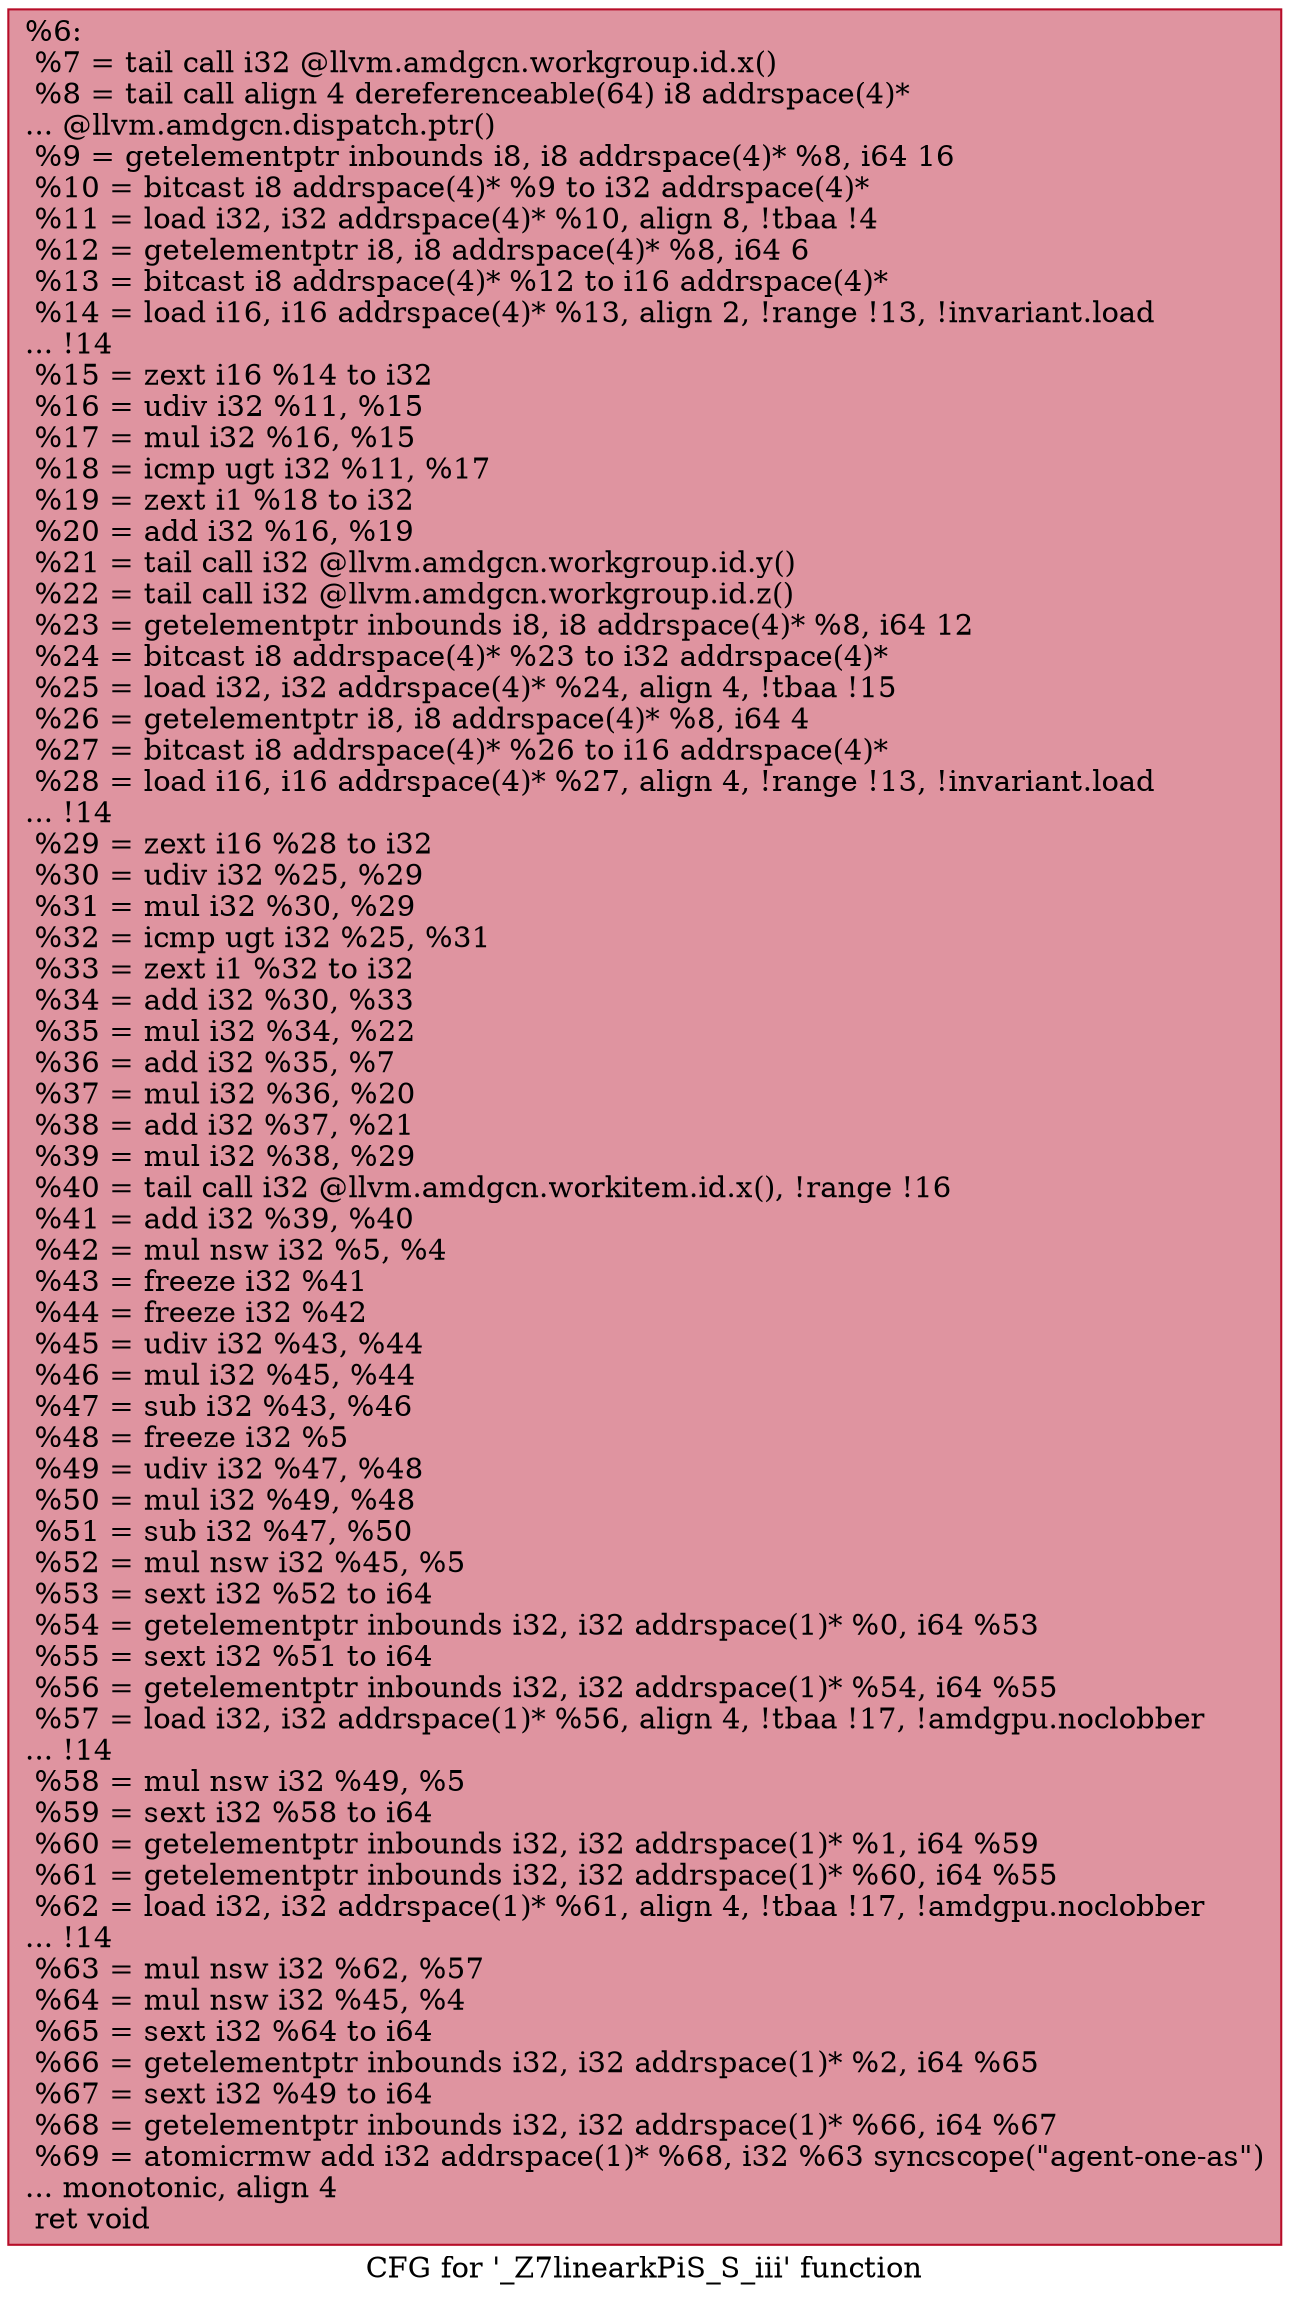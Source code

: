 digraph "CFG for '_Z7linearkPiS_S_iii' function" {
	label="CFG for '_Z7linearkPiS_S_iii' function";

	Node0x49f1a40 [shape=record,color="#b70d28ff", style=filled, fillcolor="#b70d2870",label="{%6:\l  %7 = tail call i32 @llvm.amdgcn.workgroup.id.x()\l  %8 = tail call align 4 dereferenceable(64) i8 addrspace(4)*\l... @llvm.amdgcn.dispatch.ptr()\l  %9 = getelementptr inbounds i8, i8 addrspace(4)* %8, i64 16\l  %10 = bitcast i8 addrspace(4)* %9 to i32 addrspace(4)*\l  %11 = load i32, i32 addrspace(4)* %10, align 8, !tbaa !4\l  %12 = getelementptr i8, i8 addrspace(4)* %8, i64 6\l  %13 = bitcast i8 addrspace(4)* %12 to i16 addrspace(4)*\l  %14 = load i16, i16 addrspace(4)* %13, align 2, !range !13, !invariant.load\l... !14\l  %15 = zext i16 %14 to i32\l  %16 = udiv i32 %11, %15\l  %17 = mul i32 %16, %15\l  %18 = icmp ugt i32 %11, %17\l  %19 = zext i1 %18 to i32\l  %20 = add i32 %16, %19\l  %21 = tail call i32 @llvm.amdgcn.workgroup.id.y()\l  %22 = tail call i32 @llvm.amdgcn.workgroup.id.z()\l  %23 = getelementptr inbounds i8, i8 addrspace(4)* %8, i64 12\l  %24 = bitcast i8 addrspace(4)* %23 to i32 addrspace(4)*\l  %25 = load i32, i32 addrspace(4)* %24, align 4, !tbaa !15\l  %26 = getelementptr i8, i8 addrspace(4)* %8, i64 4\l  %27 = bitcast i8 addrspace(4)* %26 to i16 addrspace(4)*\l  %28 = load i16, i16 addrspace(4)* %27, align 4, !range !13, !invariant.load\l... !14\l  %29 = zext i16 %28 to i32\l  %30 = udiv i32 %25, %29\l  %31 = mul i32 %30, %29\l  %32 = icmp ugt i32 %25, %31\l  %33 = zext i1 %32 to i32\l  %34 = add i32 %30, %33\l  %35 = mul i32 %34, %22\l  %36 = add i32 %35, %7\l  %37 = mul i32 %36, %20\l  %38 = add i32 %37, %21\l  %39 = mul i32 %38, %29\l  %40 = tail call i32 @llvm.amdgcn.workitem.id.x(), !range !16\l  %41 = add i32 %39, %40\l  %42 = mul nsw i32 %5, %4\l  %43 = freeze i32 %41\l  %44 = freeze i32 %42\l  %45 = udiv i32 %43, %44\l  %46 = mul i32 %45, %44\l  %47 = sub i32 %43, %46\l  %48 = freeze i32 %5\l  %49 = udiv i32 %47, %48\l  %50 = mul i32 %49, %48\l  %51 = sub i32 %47, %50\l  %52 = mul nsw i32 %45, %5\l  %53 = sext i32 %52 to i64\l  %54 = getelementptr inbounds i32, i32 addrspace(1)* %0, i64 %53\l  %55 = sext i32 %51 to i64\l  %56 = getelementptr inbounds i32, i32 addrspace(1)* %54, i64 %55\l  %57 = load i32, i32 addrspace(1)* %56, align 4, !tbaa !17, !amdgpu.noclobber\l... !14\l  %58 = mul nsw i32 %49, %5\l  %59 = sext i32 %58 to i64\l  %60 = getelementptr inbounds i32, i32 addrspace(1)* %1, i64 %59\l  %61 = getelementptr inbounds i32, i32 addrspace(1)* %60, i64 %55\l  %62 = load i32, i32 addrspace(1)* %61, align 4, !tbaa !17, !amdgpu.noclobber\l... !14\l  %63 = mul nsw i32 %62, %57\l  %64 = mul nsw i32 %45, %4\l  %65 = sext i32 %64 to i64\l  %66 = getelementptr inbounds i32, i32 addrspace(1)* %2, i64 %65\l  %67 = sext i32 %49 to i64\l  %68 = getelementptr inbounds i32, i32 addrspace(1)* %66, i64 %67\l  %69 = atomicrmw add i32 addrspace(1)* %68, i32 %63 syncscope(\"agent-one-as\")\l... monotonic, align 4\l  ret void\l}"];
}
